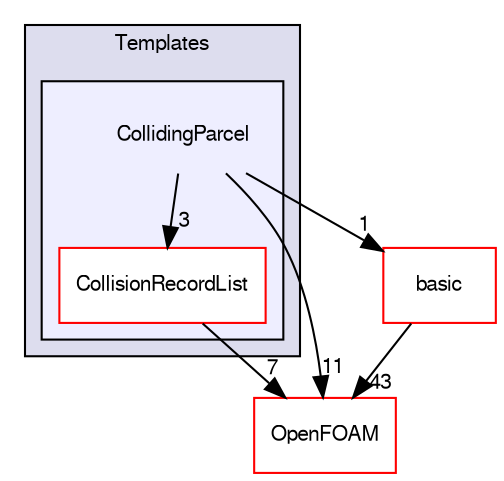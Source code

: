 digraph "src/lagrangian/intermediate/parcels/Templates/CollidingParcel" {
  bgcolor=transparent;
  compound=true
  node [ fontsize="10", fontname="FreeSans"];
  edge [ labelfontsize="10", labelfontname="FreeSans"];
  subgraph clusterdir_0e9805b96b2bf461314a136059d44950 {
    graph [ bgcolor="#ddddee", pencolor="black", label="Templates" fontname="FreeSans", fontsize="10", URL="dir_0e9805b96b2bf461314a136059d44950.html"]
  subgraph clusterdir_f5d1b081941abbb98c3b184000882efb {
    graph [ bgcolor="#eeeeff", pencolor="black", label="" URL="dir_f5d1b081941abbb98c3b184000882efb.html"];
    dir_f5d1b081941abbb98c3b184000882efb [shape=plaintext label="CollidingParcel"];
    dir_dae8fc5c31387a08d81c17f3a94706cb [shape=box label="CollisionRecordList" color="red" fillcolor="white" style="filled" URL="dir_dae8fc5c31387a08d81c17f3a94706cb.html"];
  }
  }
  dir_c5473ff19b20e6ec4dfe5c310b3778a8 [shape=box label="OpenFOAM" color="red" URL="dir_c5473ff19b20e6ec4dfe5c310b3778a8.html"];
  dir_584e0ab0901b4327f36f4285cac7f2f8 [shape=box label="basic" color="red" URL="dir_584e0ab0901b4327f36f4285cac7f2f8.html"];
  dir_f5d1b081941abbb98c3b184000882efb->dir_c5473ff19b20e6ec4dfe5c310b3778a8 [headlabel="11", labeldistance=1.5 headhref="dir_001290_001706.html"];
  dir_f5d1b081941abbb98c3b184000882efb->dir_dae8fc5c31387a08d81c17f3a94706cb [headlabel="3", labeldistance=1.5 headhref="dir_001290_001291.html"];
  dir_f5d1b081941abbb98c3b184000882efb->dir_584e0ab0901b4327f36f4285cac7f2f8 [headlabel="1", labeldistance=1.5 headhref="dir_001290_001179.html"];
  dir_dae8fc5c31387a08d81c17f3a94706cb->dir_c5473ff19b20e6ec4dfe5c310b3778a8 [headlabel="7", labeldistance=1.5 headhref="dir_001291_001706.html"];
  dir_584e0ab0901b4327f36f4285cac7f2f8->dir_c5473ff19b20e6ec4dfe5c310b3778a8 [headlabel="43", labeldistance=1.5 headhref="dir_001179_001706.html"];
}
